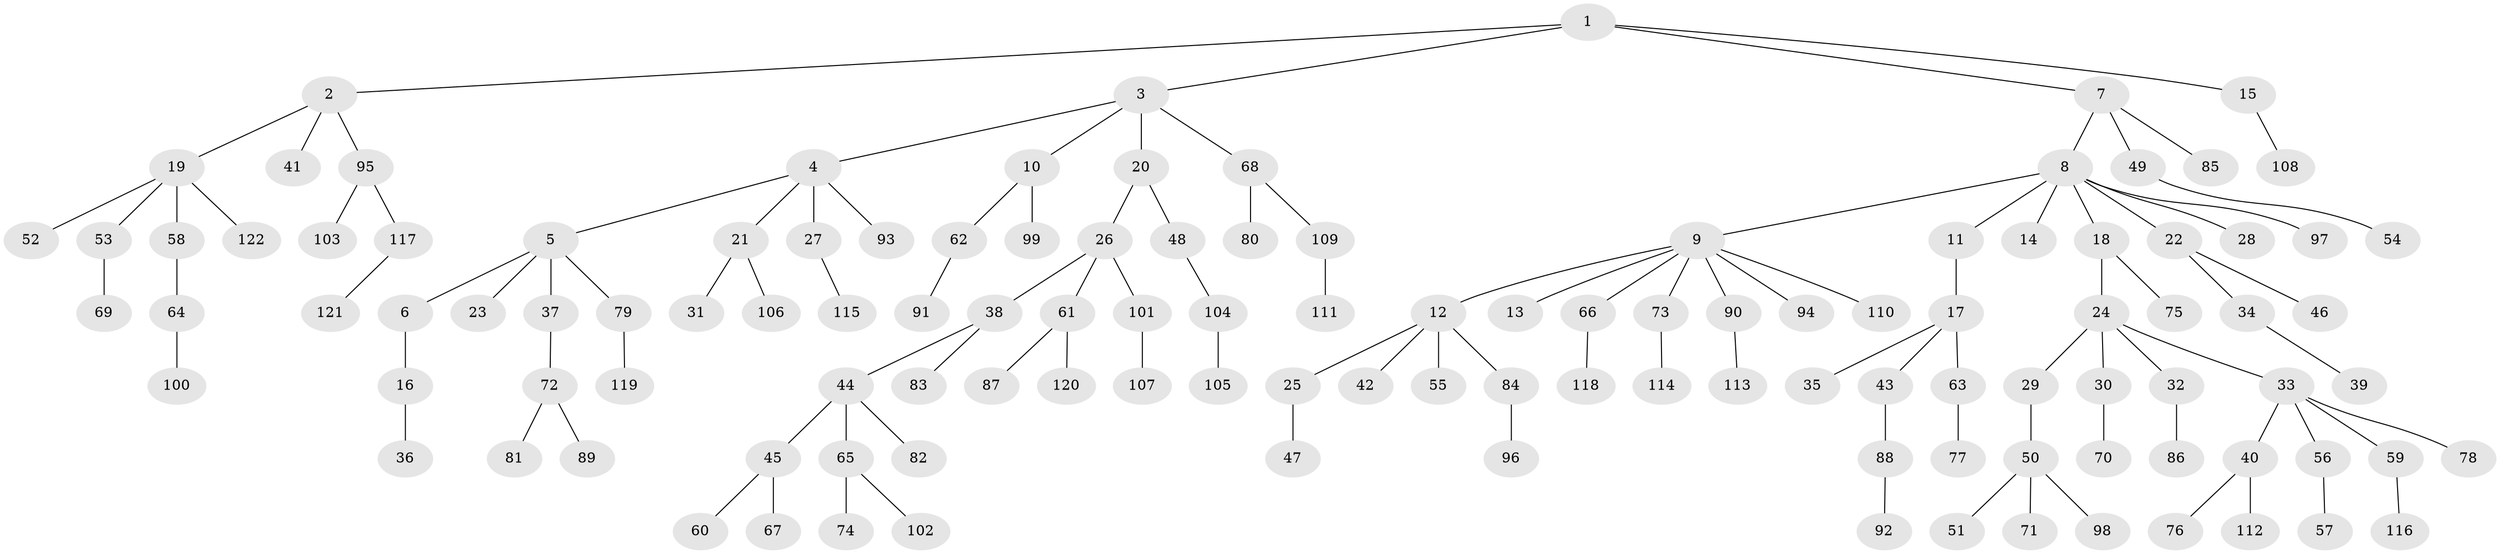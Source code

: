 // Generated by graph-tools (version 1.1) at 2025/02/03/09/25 03:02:28]
// undirected, 122 vertices, 121 edges
graph export_dot {
graph [start="1"]
  node [color=gray90,style=filled];
  1;
  2;
  3;
  4;
  5;
  6;
  7;
  8;
  9;
  10;
  11;
  12;
  13;
  14;
  15;
  16;
  17;
  18;
  19;
  20;
  21;
  22;
  23;
  24;
  25;
  26;
  27;
  28;
  29;
  30;
  31;
  32;
  33;
  34;
  35;
  36;
  37;
  38;
  39;
  40;
  41;
  42;
  43;
  44;
  45;
  46;
  47;
  48;
  49;
  50;
  51;
  52;
  53;
  54;
  55;
  56;
  57;
  58;
  59;
  60;
  61;
  62;
  63;
  64;
  65;
  66;
  67;
  68;
  69;
  70;
  71;
  72;
  73;
  74;
  75;
  76;
  77;
  78;
  79;
  80;
  81;
  82;
  83;
  84;
  85;
  86;
  87;
  88;
  89;
  90;
  91;
  92;
  93;
  94;
  95;
  96;
  97;
  98;
  99;
  100;
  101;
  102;
  103;
  104;
  105;
  106;
  107;
  108;
  109;
  110;
  111;
  112;
  113;
  114;
  115;
  116;
  117;
  118;
  119;
  120;
  121;
  122;
  1 -- 2;
  1 -- 3;
  1 -- 7;
  1 -- 15;
  2 -- 19;
  2 -- 41;
  2 -- 95;
  3 -- 4;
  3 -- 10;
  3 -- 20;
  3 -- 68;
  4 -- 5;
  4 -- 21;
  4 -- 27;
  4 -- 93;
  5 -- 6;
  5 -- 23;
  5 -- 37;
  5 -- 79;
  6 -- 16;
  7 -- 8;
  7 -- 49;
  7 -- 85;
  8 -- 9;
  8 -- 11;
  8 -- 14;
  8 -- 18;
  8 -- 22;
  8 -- 28;
  8 -- 97;
  9 -- 12;
  9 -- 13;
  9 -- 66;
  9 -- 73;
  9 -- 90;
  9 -- 94;
  9 -- 110;
  10 -- 62;
  10 -- 99;
  11 -- 17;
  12 -- 25;
  12 -- 42;
  12 -- 55;
  12 -- 84;
  15 -- 108;
  16 -- 36;
  17 -- 35;
  17 -- 43;
  17 -- 63;
  18 -- 24;
  18 -- 75;
  19 -- 52;
  19 -- 53;
  19 -- 58;
  19 -- 122;
  20 -- 26;
  20 -- 48;
  21 -- 31;
  21 -- 106;
  22 -- 34;
  22 -- 46;
  24 -- 29;
  24 -- 30;
  24 -- 32;
  24 -- 33;
  25 -- 47;
  26 -- 38;
  26 -- 61;
  26 -- 101;
  27 -- 115;
  29 -- 50;
  30 -- 70;
  32 -- 86;
  33 -- 40;
  33 -- 56;
  33 -- 59;
  33 -- 78;
  34 -- 39;
  37 -- 72;
  38 -- 44;
  38 -- 83;
  40 -- 76;
  40 -- 112;
  43 -- 88;
  44 -- 45;
  44 -- 65;
  44 -- 82;
  45 -- 60;
  45 -- 67;
  48 -- 104;
  49 -- 54;
  50 -- 51;
  50 -- 71;
  50 -- 98;
  53 -- 69;
  56 -- 57;
  58 -- 64;
  59 -- 116;
  61 -- 87;
  61 -- 120;
  62 -- 91;
  63 -- 77;
  64 -- 100;
  65 -- 74;
  65 -- 102;
  66 -- 118;
  68 -- 80;
  68 -- 109;
  72 -- 81;
  72 -- 89;
  73 -- 114;
  79 -- 119;
  84 -- 96;
  88 -- 92;
  90 -- 113;
  95 -- 103;
  95 -- 117;
  101 -- 107;
  104 -- 105;
  109 -- 111;
  117 -- 121;
}
